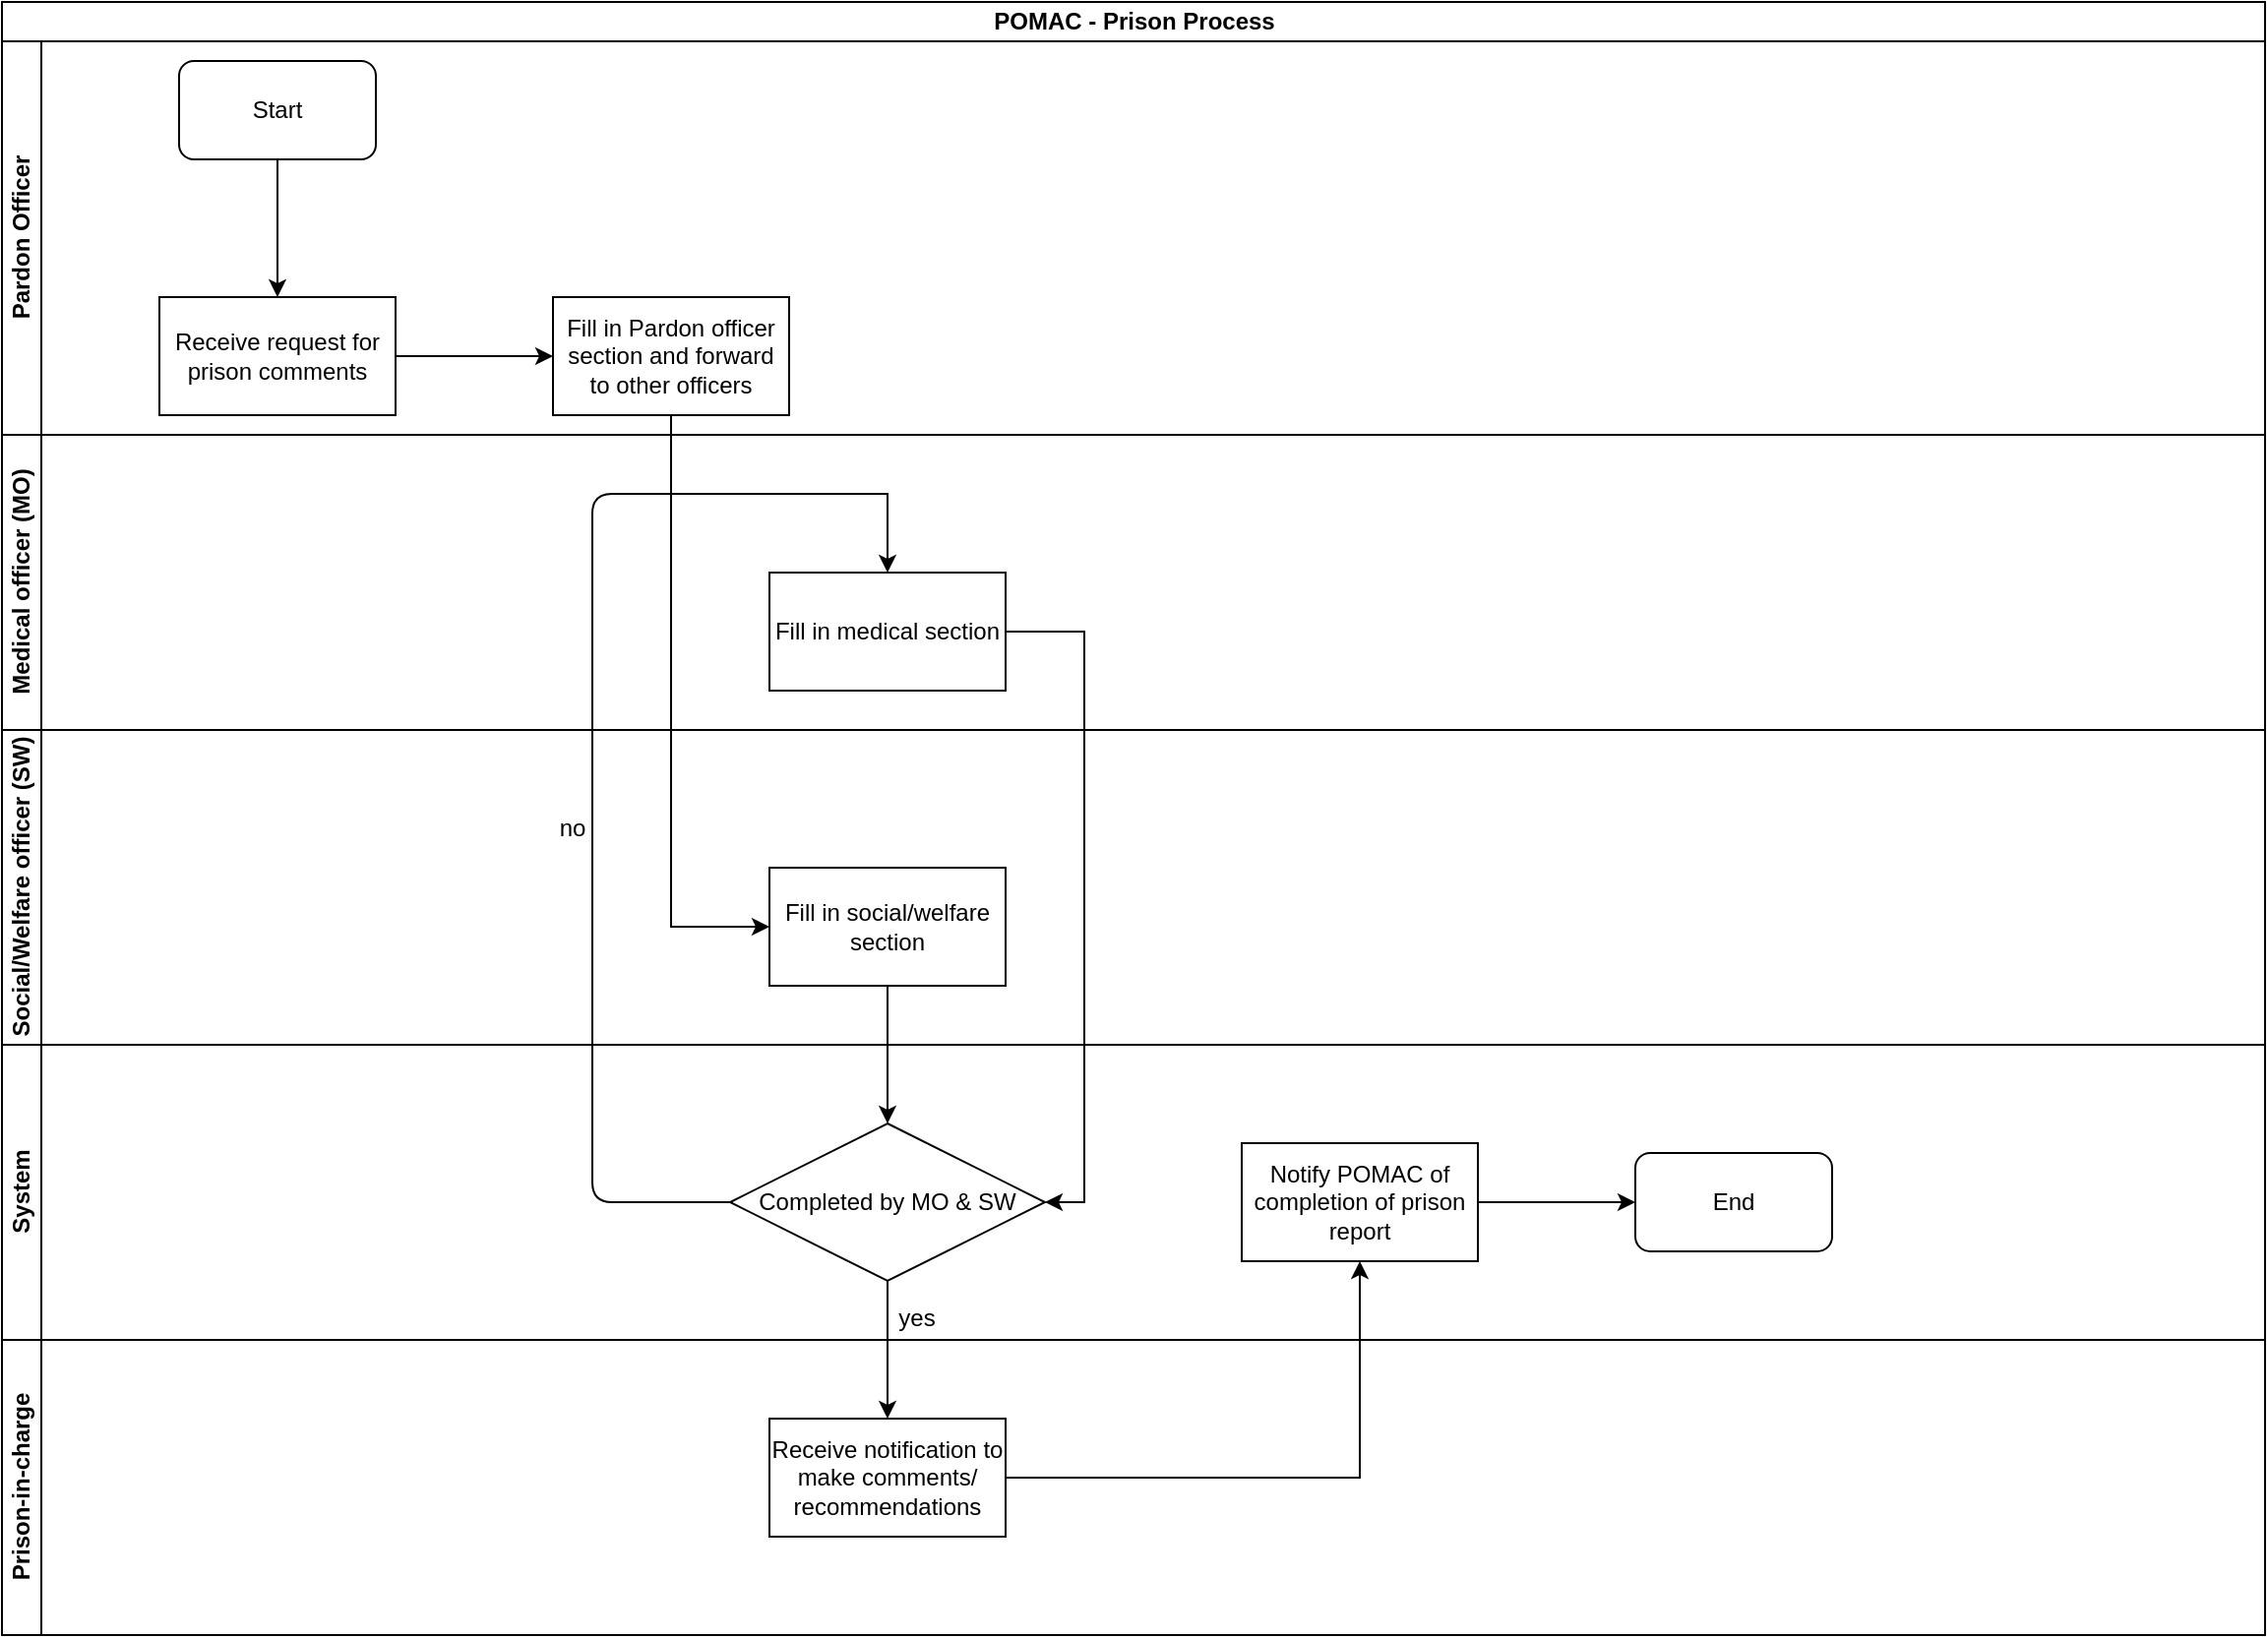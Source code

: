 <mxfile version="13.8.8" type="github">
  <diagram id="Vfz_66p9wcdMB7aPCSuo" name="Page-1">
    <mxGraphModel dx="1038" dy="547" grid="1" gridSize="10" guides="1" tooltips="1" connect="1" arrows="1" fold="1" page="1" pageScale="1" pageWidth="1169" pageHeight="827" math="0" shadow="0">
      <root>
        <mxCell id="0" />
        <mxCell id="1" parent="0" />
        <mxCell id="7xLf9PaOSlVCMq8ttG8S-1" value="POMAC - Prison Process" style="swimlane;html=1;childLayout=stackLayout;resizeParent=1;resizeParentMax=0;horizontal=1;startSize=20;horizontalStack=0;" vertex="1" parent="1">
          <mxGeometry x="10" y="20" width="1150" height="830" as="geometry" />
        </mxCell>
        <mxCell id="7xLf9PaOSlVCMq8ttG8S-2" value="Pardon Officer" style="swimlane;html=1;startSize=20;horizontal=0;" vertex="1" parent="7xLf9PaOSlVCMq8ttG8S-1">
          <mxGeometry y="20" width="1150" height="200" as="geometry" />
        </mxCell>
        <mxCell id="7xLf9PaOSlVCMq8ttG8S-10" value="Start" style="rounded=1;whiteSpace=wrap;html=1;" vertex="1" parent="7xLf9PaOSlVCMq8ttG8S-2">
          <mxGeometry x="90" y="10" width="100" height="50" as="geometry" />
        </mxCell>
        <mxCell id="7xLf9PaOSlVCMq8ttG8S-13" value="Receive request for prison comments" style="rounded=0;whiteSpace=wrap;html=1;" vertex="1" parent="7xLf9PaOSlVCMq8ttG8S-2">
          <mxGeometry x="80" y="130" width="120" height="60" as="geometry" />
        </mxCell>
        <mxCell id="7xLf9PaOSlVCMq8ttG8S-12" value="" style="edgeStyle=orthogonalEdgeStyle;rounded=0;orthogonalLoop=1;jettySize=auto;html=1;entryX=0.5;entryY=0;entryDx=0;entryDy=0;" edge="1" parent="7xLf9PaOSlVCMq8ttG8S-2" source="7xLf9PaOSlVCMq8ttG8S-10" target="7xLf9PaOSlVCMq8ttG8S-13">
          <mxGeometry relative="1" as="geometry">
            <mxPoint x="140" y="135" as="targetPoint" />
          </mxGeometry>
        </mxCell>
        <mxCell id="7xLf9PaOSlVCMq8ttG8S-3" value="Medical officer (MO)" style="swimlane;html=1;startSize=20;horizontal=0;" vertex="1" parent="7xLf9PaOSlVCMq8ttG8S-1">
          <mxGeometry y="220" width="1150" height="150" as="geometry" />
        </mxCell>
        <mxCell id="7xLf9PaOSlVCMq8ttG8S-16" value="Fill in medical section" style="whiteSpace=wrap;html=1;rounded=0;" vertex="1" parent="7xLf9PaOSlVCMq8ttG8S-3">
          <mxGeometry x="390" y="70" width="120" height="60" as="geometry" />
        </mxCell>
        <mxCell id="7xLf9PaOSlVCMq8ttG8S-4" value="Social/Welfare officer (SW)" style="swimlane;html=1;startSize=20;horizontal=0;" vertex="1" parent="7xLf9PaOSlVCMq8ttG8S-1">
          <mxGeometry y="370" width="1150" height="160" as="geometry" />
        </mxCell>
        <mxCell id="7xLf9PaOSlVCMq8ttG8S-18" value="Fill in social/welfare section" style="rounded=0;whiteSpace=wrap;html=1;" vertex="1" parent="7xLf9PaOSlVCMq8ttG8S-4">
          <mxGeometry x="390" y="70" width="120" height="60" as="geometry" />
        </mxCell>
        <mxCell id="7xLf9PaOSlVCMq8ttG8S-41" value="no" style="text;html=1;strokeColor=none;fillColor=none;align=center;verticalAlign=middle;whiteSpace=wrap;rounded=0;" vertex="1" parent="7xLf9PaOSlVCMq8ttG8S-4">
          <mxGeometry x="270" y="40" width="40" height="20" as="geometry" />
        </mxCell>
        <mxCell id="7xLf9PaOSlVCMq8ttG8S-9" value="System" style="swimlane;html=1;startSize=20;horizontal=0;" vertex="1" parent="7xLf9PaOSlVCMq8ttG8S-1">
          <mxGeometry y="530" width="1150" height="150" as="geometry" />
        </mxCell>
        <mxCell id="7xLf9PaOSlVCMq8ttG8S-28" value="Notify POMAC of completion of prison report" style="whiteSpace=wrap;html=1;rounded=0;" vertex="1" parent="7xLf9PaOSlVCMq8ttG8S-9">
          <mxGeometry x="630" y="50" width="120" height="60" as="geometry" />
        </mxCell>
        <mxCell id="7xLf9PaOSlVCMq8ttG8S-32" value="End" style="rounded=1;whiteSpace=wrap;html=1;" vertex="1" parent="7xLf9PaOSlVCMq8ttG8S-9">
          <mxGeometry x="830" y="55" width="100" height="50" as="geometry" />
        </mxCell>
        <mxCell id="7xLf9PaOSlVCMq8ttG8S-31" value="" style="edgeStyle=orthogonalEdgeStyle;rounded=0;orthogonalLoop=1;jettySize=auto;html=1;entryX=0;entryY=0.5;entryDx=0;entryDy=0;" edge="1" parent="7xLf9PaOSlVCMq8ttG8S-9" source="7xLf9PaOSlVCMq8ttG8S-28" target="7xLf9PaOSlVCMq8ttG8S-32">
          <mxGeometry relative="1" as="geometry">
            <mxPoint x="830" y="80" as="targetPoint" />
          </mxGeometry>
        </mxCell>
        <mxCell id="7xLf9PaOSlVCMq8ttG8S-33" value="Completed by MO &amp;amp; SW" style="rhombus;whiteSpace=wrap;html=1;" vertex="1" parent="7xLf9PaOSlVCMq8ttG8S-9">
          <mxGeometry x="370" y="40" width="160" height="80" as="geometry" />
        </mxCell>
        <mxCell id="7xLf9PaOSlVCMq8ttG8S-23" value="Prison-in-charge" style="swimlane;html=1;startSize=20;horizontal=0;" vertex="1" parent="7xLf9PaOSlVCMq8ttG8S-1">
          <mxGeometry y="680" width="1150" height="150" as="geometry" />
        </mxCell>
        <mxCell id="7xLf9PaOSlVCMq8ttG8S-26" value="Receive notification to make comments/ recommendations" style="whiteSpace=wrap;html=1;rounded=0;" vertex="1" parent="7xLf9PaOSlVCMq8ttG8S-23">
          <mxGeometry x="390" y="40" width="120" height="60" as="geometry" />
        </mxCell>
        <mxCell id="7xLf9PaOSlVCMq8ttG8S-34" value="yes" style="text;html=1;strokeColor=none;fillColor=none;align=center;verticalAlign=middle;whiteSpace=wrap;rounded=0;" vertex="1" parent="7xLf9PaOSlVCMq8ttG8S-23">
          <mxGeometry x="445" y="-21" width="40" height="20" as="geometry" />
        </mxCell>
        <mxCell id="7xLf9PaOSlVCMq8ttG8S-25" value="" style="edgeStyle=orthogonalEdgeStyle;rounded=0;orthogonalLoop=1;jettySize=auto;html=1;entryX=0.5;entryY=0;entryDx=0;entryDy=0;" edge="1" parent="7xLf9PaOSlVCMq8ttG8S-1" source="7xLf9PaOSlVCMq8ttG8S-18" target="7xLf9PaOSlVCMq8ttG8S-33">
          <mxGeometry relative="1" as="geometry">
            <mxPoint x="450" y="580" as="targetPoint" />
          </mxGeometry>
        </mxCell>
        <mxCell id="7xLf9PaOSlVCMq8ttG8S-27" value="" style="edgeStyle=orthogonalEdgeStyle;rounded=0;orthogonalLoop=1;jettySize=auto;html=1;exitX=0.5;exitY=1;exitDx=0;exitDy=0;" edge="1" parent="7xLf9PaOSlVCMq8ttG8S-1" source="7xLf9PaOSlVCMq8ttG8S-33" target="7xLf9PaOSlVCMq8ttG8S-26">
          <mxGeometry relative="1" as="geometry">
            <mxPoint x="450" y="640" as="sourcePoint" />
          </mxGeometry>
        </mxCell>
        <mxCell id="7xLf9PaOSlVCMq8ttG8S-29" value="" style="edgeStyle=orthogonalEdgeStyle;rounded=0;orthogonalLoop=1;jettySize=auto;html=1;" edge="1" parent="7xLf9PaOSlVCMq8ttG8S-1" source="7xLf9PaOSlVCMq8ttG8S-26" target="7xLf9PaOSlVCMq8ttG8S-28">
          <mxGeometry relative="1" as="geometry" />
        </mxCell>
        <mxCell id="7xLf9PaOSlVCMq8ttG8S-36" value="" style="edgeStyle=orthogonalEdgeStyle;rounded=0;orthogonalLoop=1;jettySize=auto;html=1;entryX=1;entryY=0.5;entryDx=0;entryDy=0;" edge="1" parent="7xLf9PaOSlVCMq8ttG8S-1" source="7xLf9PaOSlVCMq8ttG8S-16" target="7xLf9PaOSlVCMq8ttG8S-33">
          <mxGeometry relative="1" as="geometry">
            <mxPoint x="600" y="320" as="targetPoint" />
            <Array as="points">
              <mxPoint x="550" y="320" />
              <mxPoint x="550" y="610" />
            </Array>
          </mxGeometry>
        </mxCell>
        <mxCell id="7xLf9PaOSlVCMq8ttG8S-17" value="" style="edgeStyle=orthogonalEdgeStyle;rounded=0;orthogonalLoop=1;jettySize=auto;html=1;" edge="1" parent="1" source="7xLf9PaOSlVCMq8ttG8S-14" target="7xLf9PaOSlVCMq8ttG8S-16">
          <mxGeometry relative="1" as="geometry" />
        </mxCell>
        <mxCell id="7xLf9PaOSlVCMq8ttG8S-20" value="" style="edgeStyle=orthogonalEdgeStyle;rounded=0;orthogonalLoop=1;jettySize=auto;html=1;exitX=0.5;exitY=1;exitDx=0;exitDy=0;entryX=0;entryY=0.5;entryDx=0;entryDy=0;" edge="1" parent="1" source="7xLf9PaOSlVCMq8ttG8S-14" target="7xLf9PaOSlVCMq8ttG8S-18">
          <mxGeometry relative="1" as="geometry">
            <mxPoint x="490" y="200" as="targetPoint" />
          </mxGeometry>
        </mxCell>
        <mxCell id="7xLf9PaOSlVCMq8ttG8S-14" value="Fill in Pardon officer section and forward to other officers" style="whiteSpace=wrap;html=1;rounded=0;" vertex="1" parent="1">
          <mxGeometry x="290" y="170" width="120" height="60" as="geometry" />
        </mxCell>
        <mxCell id="7xLf9PaOSlVCMq8ttG8S-15" value="" style="edgeStyle=orthogonalEdgeStyle;rounded=0;orthogonalLoop=1;jettySize=auto;html=1;" edge="1" parent="1" source="7xLf9PaOSlVCMq8ttG8S-13" target="7xLf9PaOSlVCMq8ttG8S-14">
          <mxGeometry relative="1" as="geometry" />
        </mxCell>
        <mxCell id="7xLf9PaOSlVCMq8ttG8S-39" value="" style="endArrow=none;html=1;entryX=0;entryY=0.5;entryDx=0;entryDy=0;" edge="1" parent="1" target="7xLf9PaOSlVCMq8ttG8S-33">
          <mxGeometry width="50" height="50" relative="1" as="geometry">
            <mxPoint x="350" y="270" as="sourcePoint" />
            <mxPoint x="470" y="410" as="targetPoint" />
            <Array as="points">
              <mxPoint x="310" y="270" />
              <mxPoint x="310" y="450" />
              <mxPoint x="310" y="630" />
            </Array>
          </mxGeometry>
        </mxCell>
      </root>
    </mxGraphModel>
  </diagram>
</mxfile>
